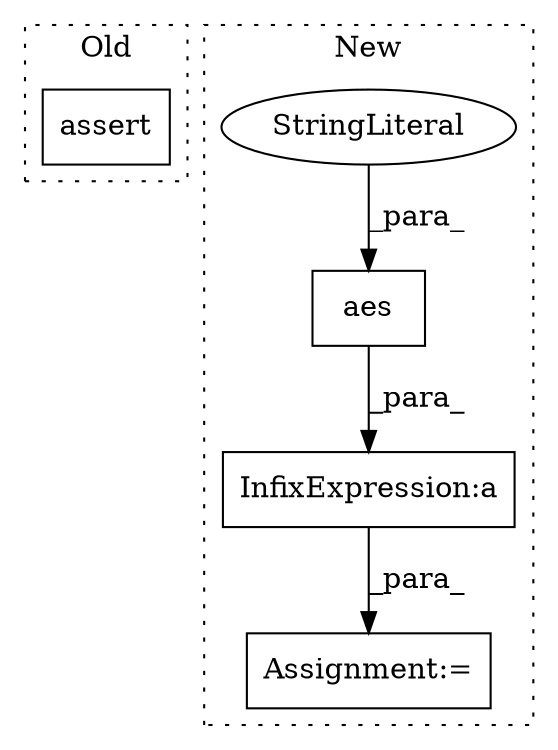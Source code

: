 digraph G {
subgraph cluster0 {
1 [label="assert" a="32" s="3535,3558" l="14,1" shape="box"];
label = "Old";
style="dotted";
}
subgraph cluster1 {
2 [label="aes" a="32" s="4573,4588" l="4,1" shape="box"];
3 [label="InfixExpression:a" a="27" s="4687" l="3" shape="box"];
4 [label="StringLiteral" a="45" s="4581" l="3" shape="ellipse"];
5 [label="Assignment:=" a="7" s="4684" l="1" shape="box"];
label = "New";
style="dotted";
}
2 -> 3 [label="_para_"];
3 -> 5 [label="_para_"];
4 -> 2 [label="_para_"];
}